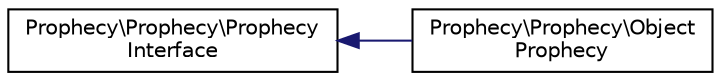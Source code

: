 digraph "Graphical Class Hierarchy"
{
  edge [fontname="Helvetica",fontsize="10",labelfontname="Helvetica",labelfontsize="10"];
  node [fontname="Helvetica",fontsize="10",shape=record];
  rankdir="LR";
  Node0 [label="Prophecy\\Prophecy\\Prophecy\lInterface",height=0.2,width=0.4,color="black", fillcolor="white", style="filled",URL="$interfaceProphecy_1_1Prophecy_1_1ProphecyInterface.html"];
  Node0 -> Node1 [dir="back",color="midnightblue",fontsize="10",style="solid",fontname="Helvetica"];
  Node1 [label="Prophecy\\Prophecy\\Object\lProphecy",height=0.2,width=0.4,color="black", fillcolor="white", style="filled",URL="$classProphecy_1_1Prophecy_1_1ObjectProphecy.html"];
}

